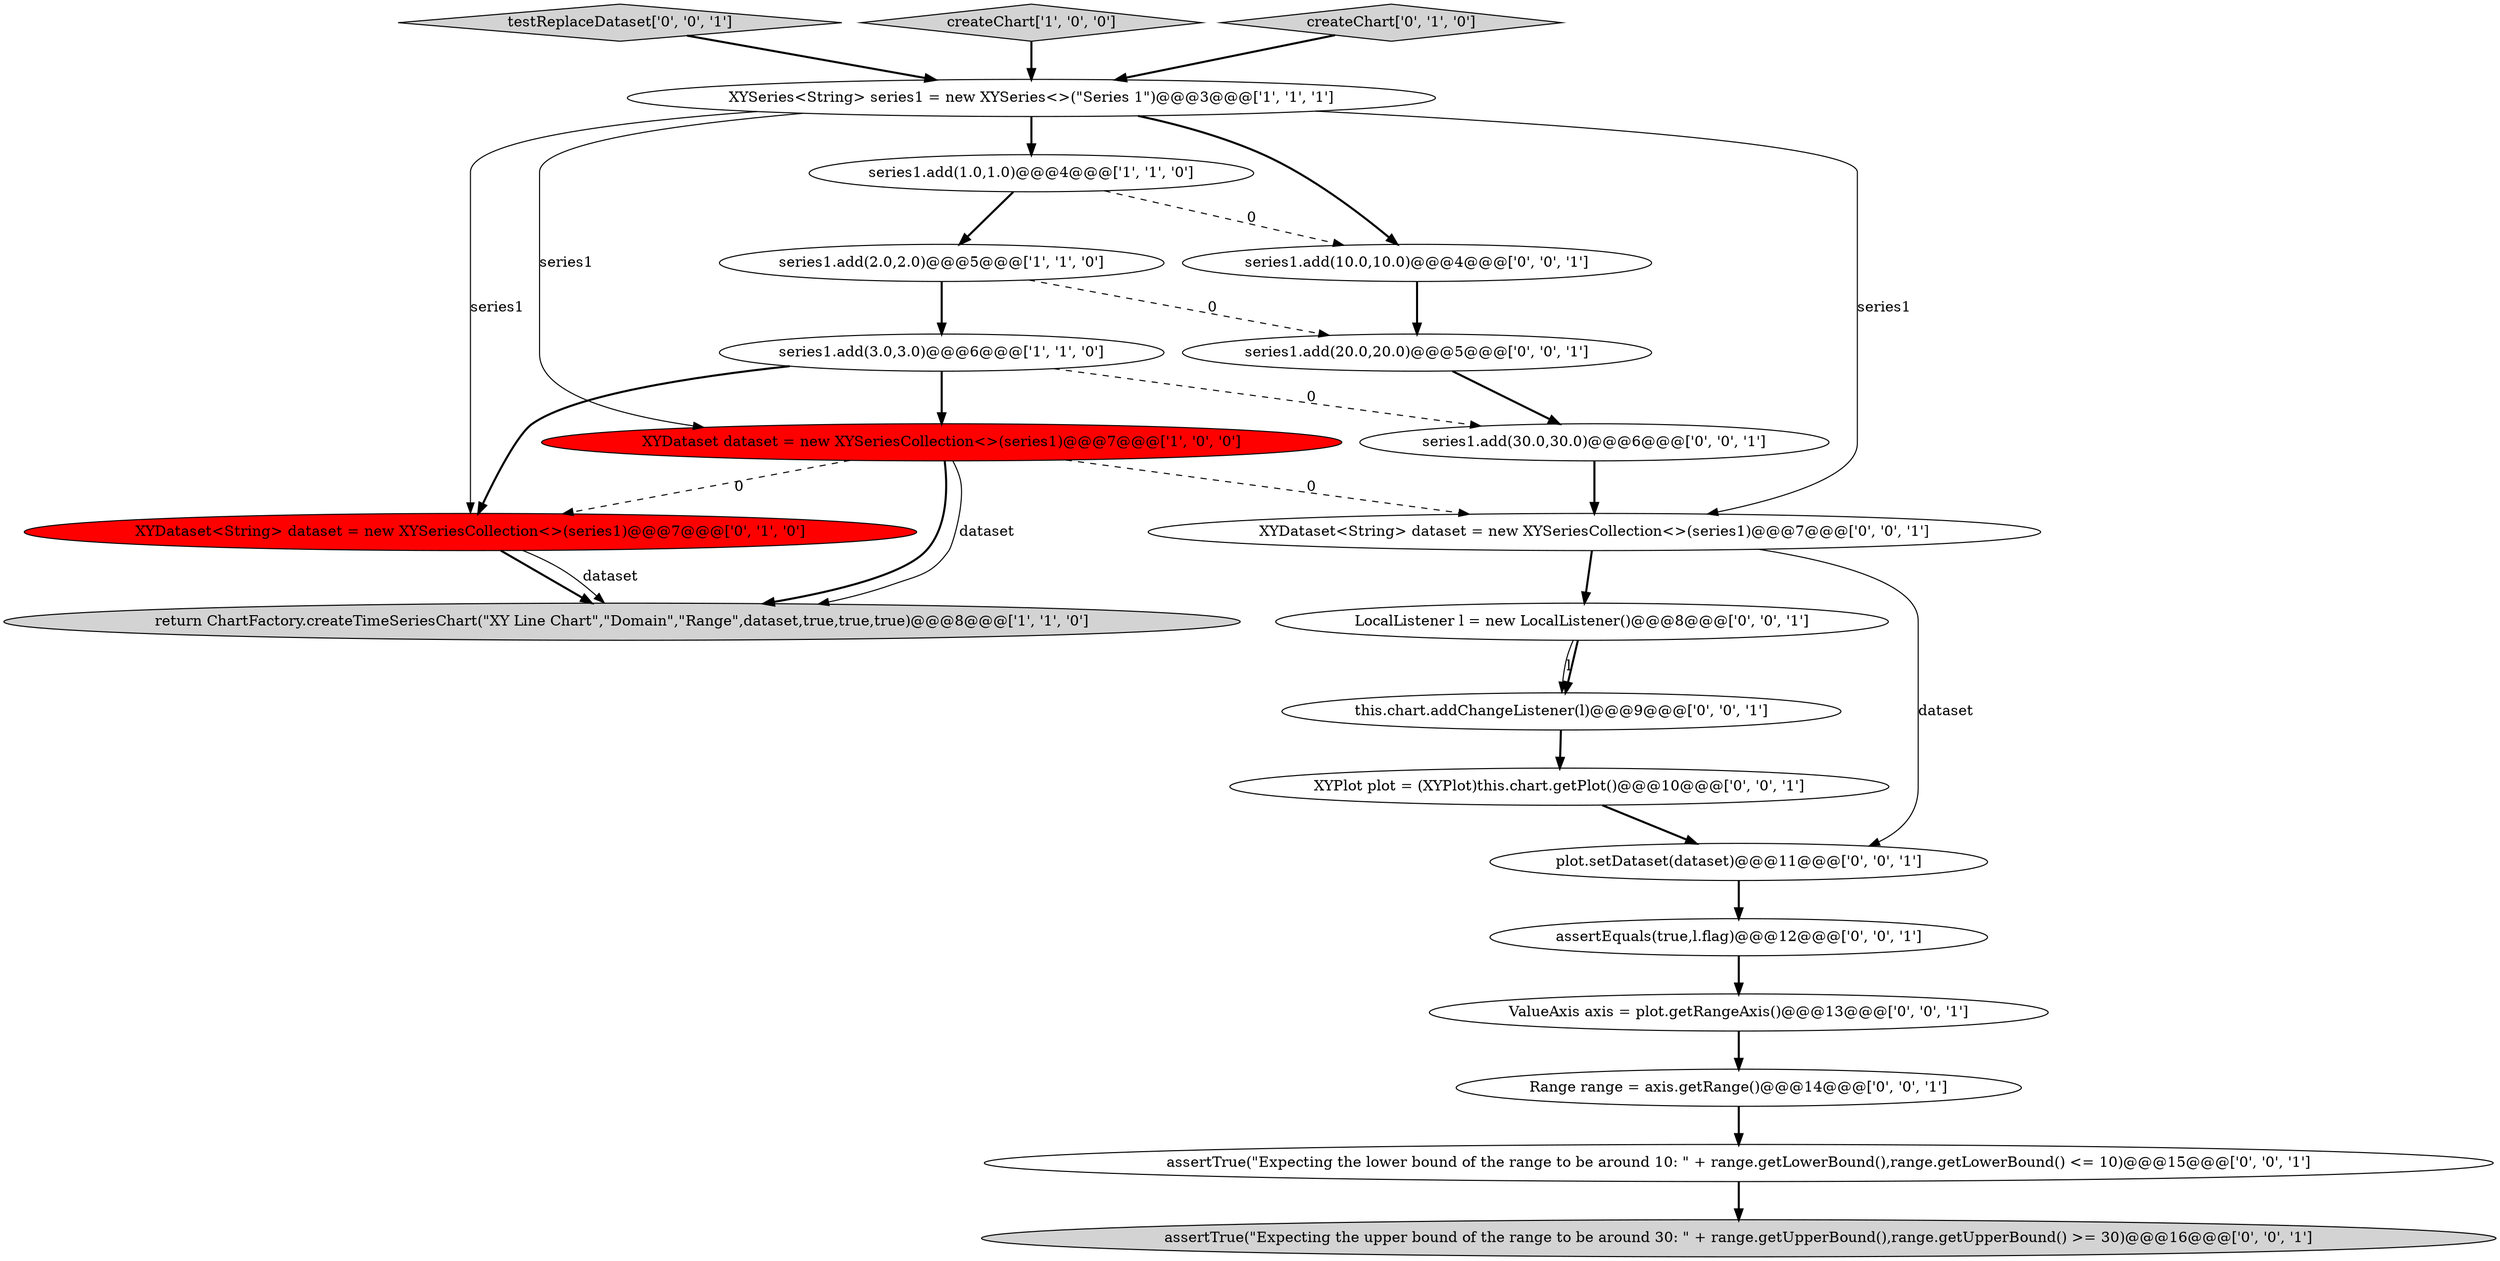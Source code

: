digraph {
0 [style = filled, label = "series1.add(2.0,2.0)@@@5@@@['1', '1', '0']", fillcolor = white, shape = ellipse image = "AAA0AAABBB1BBB"];
13 [style = filled, label = "ValueAxis axis = plot.getRangeAxis()@@@13@@@['0', '0', '1']", fillcolor = white, shape = ellipse image = "AAA0AAABBB3BBB"];
5 [style = filled, label = "series1.add(1.0,1.0)@@@4@@@['1', '1', '0']", fillcolor = white, shape = ellipse image = "AAA0AAABBB1BBB"];
19 [style = filled, label = "plot.setDataset(dataset)@@@11@@@['0', '0', '1']", fillcolor = white, shape = ellipse image = "AAA0AAABBB3BBB"];
3 [style = filled, label = "return ChartFactory.createTimeSeriesChart(\"XY Line Chart\",\"Domain\",\"Range\",dataset,true,true,true)@@@8@@@['1', '1', '0']", fillcolor = lightgray, shape = ellipse image = "AAA0AAABBB1BBB"];
18 [style = filled, label = "testReplaceDataset['0', '0', '1']", fillcolor = lightgray, shape = diamond image = "AAA0AAABBB3BBB"];
20 [style = filled, label = "assertEquals(true,l.flag)@@@12@@@['0', '0', '1']", fillcolor = white, shape = ellipse image = "AAA0AAABBB3BBB"];
11 [style = filled, label = "assertTrue(\"Expecting the upper bound of the range to be around 30: \" + range.getUpperBound(),range.getUpperBound() >= 30)@@@16@@@['0', '0', '1']", fillcolor = lightgray, shape = ellipse image = "AAA0AAABBB3BBB"];
4 [style = filled, label = "XYSeries<String> series1 = new XYSeries<>(\"Series 1\")@@@3@@@['1', '1', '1']", fillcolor = white, shape = ellipse image = "AAA0AAABBB1BBB"];
22 [style = filled, label = "Range range = axis.getRange()@@@14@@@['0', '0', '1']", fillcolor = white, shape = ellipse image = "AAA0AAABBB3BBB"];
2 [style = filled, label = "series1.add(3.0,3.0)@@@6@@@['1', '1', '0']", fillcolor = white, shape = ellipse image = "AAA0AAABBB1BBB"];
12 [style = filled, label = "series1.add(20.0,20.0)@@@5@@@['0', '0', '1']", fillcolor = white, shape = ellipse image = "AAA0AAABBB3BBB"];
8 [style = filled, label = "XYDataset<String> dataset = new XYSeriesCollection<>(series1)@@@7@@@['0', '1', '0']", fillcolor = red, shape = ellipse image = "AAA1AAABBB2BBB"];
10 [style = filled, label = "LocalListener l = new LocalListener()@@@8@@@['0', '0', '1']", fillcolor = white, shape = ellipse image = "AAA0AAABBB3BBB"];
9 [style = filled, label = "series1.add(10.0,10.0)@@@4@@@['0', '0', '1']", fillcolor = white, shape = ellipse image = "AAA0AAABBB3BBB"];
6 [style = filled, label = "createChart['1', '0', '0']", fillcolor = lightgray, shape = diamond image = "AAA0AAABBB1BBB"];
1 [style = filled, label = "XYDataset dataset = new XYSeriesCollection<>(series1)@@@7@@@['1', '0', '0']", fillcolor = red, shape = ellipse image = "AAA1AAABBB1BBB"];
14 [style = filled, label = "XYPlot plot = (XYPlot)this.chart.getPlot()@@@10@@@['0', '0', '1']", fillcolor = white, shape = ellipse image = "AAA0AAABBB3BBB"];
15 [style = filled, label = "this.chart.addChangeListener(l)@@@9@@@['0', '0', '1']", fillcolor = white, shape = ellipse image = "AAA0AAABBB3BBB"];
16 [style = filled, label = "XYDataset<String> dataset = new XYSeriesCollection<>(series1)@@@7@@@['0', '0', '1']", fillcolor = white, shape = ellipse image = "AAA0AAABBB3BBB"];
7 [style = filled, label = "createChart['0', '1', '0']", fillcolor = lightgray, shape = diamond image = "AAA0AAABBB2BBB"];
17 [style = filled, label = "series1.add(30.0,30.0)@@@6@@@['0', '0', '1']", fillcolor = white, shape = ellipse image = "AAA0AAABBB3BBB"];
21 [style = filled, label = "assertTrue(\"Expecting the lower bound of the range to be around 10: \" + range.getLowerBound(),range.getLowerBound() <= 10)@@@15@@@['0', '0', '1']", fillcolor = white, shape = ellipse image = "AAA0AAABBB3BBB"];
10->15 [style = solid, label="l"];
4->9 [style = bold, label=""];
20->13 [style = bold, label=""];
10->15 [style = bold, label=""];
15->14 [style = bold, label=""];
16->10 [style = bold, label=""];
2->1 [style = bold, label=""];
19->20 [style = bold, label=""];
0->2 [style = bold, label=""];
12->17 [style = bold, label=""];
8->3 [style = bold, label=""];
1->3 [style = bold, label=""];
22->21 [style = bold, label=""];
5->9 [style = dashed, label="0"];
14->19 [style = bold, label=""];
7->4 [style = bold, label=""];
0->12 [style = dashed, label="0"];
2->17 [style = dashed, label="0"];
4->16 [style = solid, label="series1"];
4->8 [style = solid, label="series1"];
6->4 [style = bold, label=""];
1->3 [style = solid, label="dataset"];
18->4 [style = bold, label=""];
5->0 [style = bold, label=""];
21->11 [style = bold, label=""];
8->3 [style = solid, label="dataset"];
1->16 [style = dashed, label="0"];
4->1 [style = solid, label="series1"];
1->8 [style = dashed, label="0"];
9->12 [style = bold, label=""];
13->22 [style = bold, label=""];
16->19 [style = solid, label="dataset"];
4->5 [style = bold, label=""];
17->16 [style = bold, label=""];
2->8 [style = bold, label=""];
}
